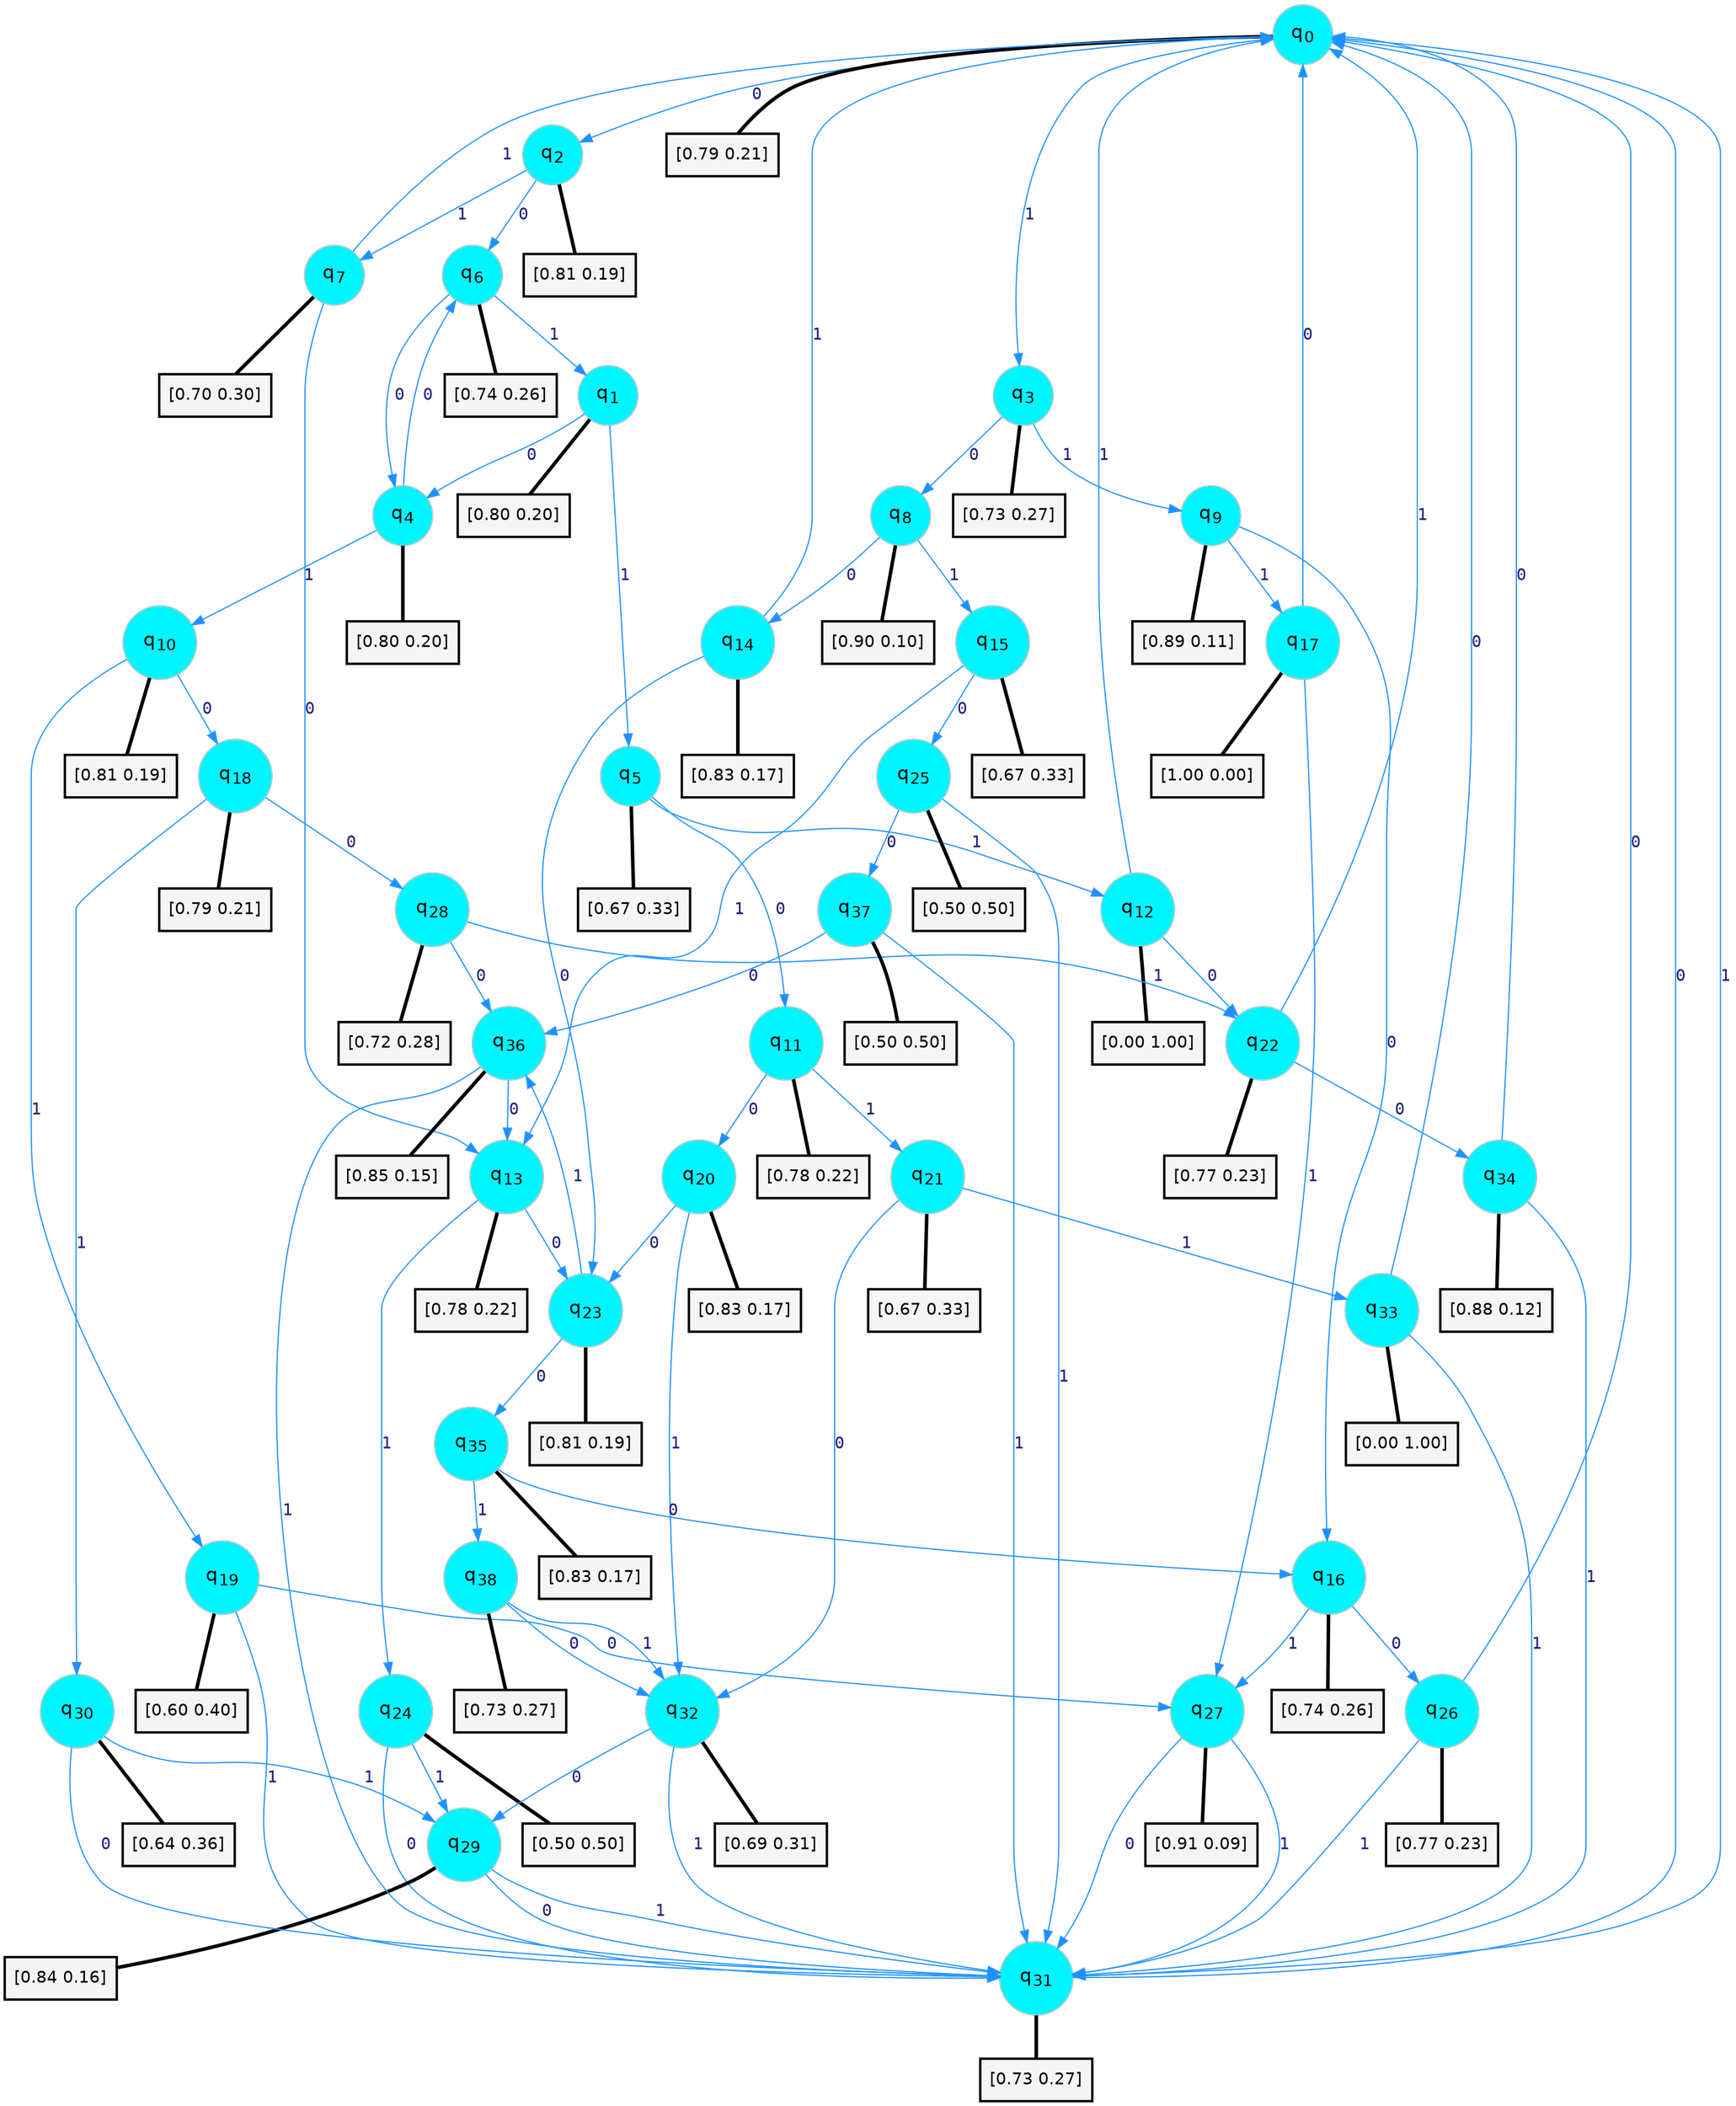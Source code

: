 digraph G {
graph [
bgcolor=transparent, dpi=300, rankdir=TD, size="40,25"];
node [
color=gray, fillcolor=turquoise1, fontcolor=black, fontname=Helvetica, fontsize=16, fontweight=bold, shape=circle, style=filled];
edge [
arrowsize=1, color=dodgerblue1, fontcolor=midnightblue, fontname=courier, fontweight=bold, penwidth=1, style=solid, weight=20];
0[label=<q<SUB>0</SUB>>];
1[label=<q<SUB>1</SUB>>];
2[label=<q<SUB>2</SUB>>];
3[label=<q<SUB>3</SUB>>];
4[label=<q<SUB>4</SUB>>];
5[label=<q<SUB>5</SUB>>];
6[label=<q<SUB>6</SUB>>];
7[label=<q<SUB>7</SUB>>];
8[label=<q<SUB>8</SUB>>];
9[label=<q<SUB>9</SUB>>];
10[label=<q<SUB>10</SUB>>];
11[label=<q<SUB>11</SUB>>];
12[label=<q<SUB>12</SUB>>];
13[label=<q<SUB>13</SUB>>];
14[label=<q<SUB>14</SUB>>];
15[label=<q<SUB>15</SUB>>];
16[label=<q<SUB>16</SUB>>];
17[label=<q<SUB>17</SUB>>];
18[label=<q<SUB>18</SUB>>];
19[label=<q<SUB>19</SUB>>];
20[label=<q<SUB>20</SUB>>];
21[label=<q<SUB>21</SUB>>];
22[label=<q<SUB>22</SUB>>];
23[label=<q<SUB>23</SUB>>];
24[label=<q<SUB>24</SUB>>];
25[label=<q<SUB>25</SUB>>];
26[label=<q<SUB>26</SUB>>];
27[label=<q<SUB>27</SUB>>];
28[label=<q<SUB>28</SUB>>];
29[label=<q<SUB>29</SUB>>];
30[label=<q<SUB>30</SUB>>];
31[label=<q<SUB>31</SUB>>];
32[label=<q<SUB>32</SUB>>];
33[label=<q<SUB>33</SUB>>];
34[label=<q<SUB>34</SUB>>];
35[label=<q<SUB>35</SUB>>];
36[label=<q<SUB>36</SUB>>];
37[label=<q<SUB>37</SUB>>];
38[label=<q<SUB>38</SUB>>];
39[label="[0.79 0.21]", shape=box,fontcolor=black, fontname=Helvetica, fontsize=14, penwidth=2, fillcolor=whitesmoke,color=black];
40[label="[0.80 0.20]", shape=box,fontcolor=black, fontname=Helvetica, fontsize=14, penwidth=2, fillcolor=whitesmoke,color=black];
41[label="[0.81 0.19]", shape=box,fontcolor=black, fontname=Helvetica, fontsize=14, penwidth=2, fillcolor=whitesmoke,color=black];
42[label="[0.73 0.27]", shape=box,fontcolor=black, fontname=Helvetica, fontsize=14, penwidth=2, fillcolor=whitesmoke,color=black];
43[label="[0.80 0.20]", shape=box,fontcolor=black, fontname=Helvetica, fontsize=14, penwidth=2, fillcolor=whitesmoke,color=black];
44[label="[0.67 0.33]", shape=box,fontcolor=black, fontname=Helvetica, fontsize=14, penwidth=2, fillcolor=whitesmoke,color=black];
45[label="[0.74 0.26]", shape=box,fontcolor=black, fontname=Helvetica, fontsize=14, penwidth=2, fillcolor=whitesmoke,color=black];
46[label="[0.70 0.30]", shape=box,fontcolor=black, fontname=Helvetica, fontsize=14, penwidth=2, fillcolor=whitesmoke,color=black];
47[label="[0.90 0.10]", shape=box,fontcolor=black, fontname=Helvetica, fontsize=14, penwidth=2, fillcolor=whitesmoke,color=black];
48[label="[0.89 0.11]", shape=box,fontcolor=black, fontname=Helvetica, fontsize=14, penwidth=2, fillcolor=whitesmoke,color=black];
49[label="[0.81 0.19]", shape=box,fontcolor=black, fontname=Helvetica, fontsize=14, penwidth=2, fillcolor=whitesmoke,color=black];
50[label="[0.78 0.22]", shape=box,fontcolor=black, fontname=Helvetica, fontsize=14, penwidth=2, fillcolor=whitesmoke,color=black];
51[label="[0.00 1.00]", shape=box,fontcolor=black, fontname=Helvetica, fontsize=14, penwidth=2, fillcolor=whitesmoke,color=black];
52[label="[0.78 0.22]", shape=box,fontcolor=black, fontname=Helvetica, fontsize=14, penwidth=2, fillcolor=whitesmoke,color=black];
53[label="[0.83 0.17]", shape=box,fontcolor=black, fontname=Helvetica, fontsize=14, penwidth=2, fillcolor=whitesmoke,color=black];
54[label="[0.67 0.33]", shape=box,fontcolor=black, fontname=Helvetica, fontsize=14, penwidth=2, fillcolor=whitesmoke,color=black];
55[label="[0.74 0.26]", shape=box,fontcolor=black, fontname=Helvetica, fontsize=14, penwidth=2, fillcolor=whitesmoke,color=black];
56[label="[1.00 0.00]", shape=box,fontcolor=black, fontname=Helvetica, fontsize=14, penwidth=2, fillcolor=whitesmoke,color=black];
57[label="[0.79 0.21]", shape=box,fontcolor=black, fontname=Helvetica, fontsize=14, penwidth=2, fillcolor=whitesmoke,color=black];
58[label="[0.60 0.40]", shape=box,fontcolor=black, fontname=Helvetica, fontsize=14, penwidth=2, fillcolor=whitesmoke,color=black];
59[label="[0.83 0.17]", shape=box,fontcolor=black, fontname=Helvetica, fontsize=14, penwidth=2, fillcolor=whitesmoke,color=black];
60[label="[0.67 0.33]", shape=box,fontcolor=black, fontname=Helvetica, fontsize=14, penwidth=2, fillcolor=whitesmoke,color=black];
61[label="[0.77 0.23]", shape=box,fontcolor=black, fontname=Helvetica, fontsize=14, penwidth=2, fillcolor=whitesmoke,color=black];
62[label="[0.81 0.19]", shape=box,fontcolor=black, fontname=Helvetica, fontsize=14, penwidth=2, fillcolor=whitesmoke,color=black];
63[label="[0.50 0.50]", shape=box,fontcolor=black, fontname=Helvetica, fontsize=14, penwidth=2, fillcolor=whitesmoke,color=black];
64[label="[0.50 0.50]", shape=box,fontcolor=black, fontname=Helvetica, fontsize=14, penwidth=2, fillcolor=whitesmoke,color=black];
65[label="[0.77 0.23]", shape=box,fontcolor=black, fontname=Helvetica, fontsize=14, penwidth=2, fillcolor=whitesmoke,color=black];
66[label="[0.91 0.09]", shape=box,fontcolor=black, fontname=Helvetica, fontsize=14, penwidth=2, fillcolor=whitesmoke,color=black];
67[label="[0.72 0.28]", shape=box,fontcolor=black, fontname=Helvetica, fontsize=14, penwidth=2, fillcolor=whitesmoke,color=black];
68[label="[0.84 0.16]", shape=box,fontcolor=black, fontname=Helvetica, fontsize=14, penwidth=2, fillcolor=whitesmoke,color=black];
69[label="[0.64 0.36]", shape=box,fontcolor=black, fontname=Helvetica, fontsize=14, penwidth=2, fillcolor=whitesmoke,color=black];
70[label="[0.73 0.27]", shape=box,fontcolor=black, fontname=Helvetica, fontsize=14, penwidth=2, fillcolor=whitesmoke,color=black];
71[label="[0.69 0.31]", shape=box,fontcolor=black, fontname=Helvetica, fontsize=14, penwidth=2, fillcolor=whitesmoke,color=black];
72[label="[0.00 1.00]", shape=box,fontcolor=black, fontname=Helvetica, fontsize=14, penwidth=2, fillcolor=whitesmoke,color=black];
73[label="[0.88 0.12]", shape=box,fontcolor=black, fontname=Helvetica, fontsize=14, penwidth=2, fillcolor=whitesmoke,color=black];
74[label="[0.83 0.17]", shape=box,fontcolor=black, fontname=Helvetica, fontsize=14, penwidth=2, fillcolor=whitesmoke,color=black];
75[label="[0.85 0.15]", shape=box,fontcolor=black, fontname=Helvetica, fontsize=14, penwidth=2, fillcolor=whitesmoke,color=black];
76[label="[0.50 0.50]", shape=box,fontcolor=black, fontname=Helvetica, fontsize=14, penwidth=2, fillcolor=whitesmoke,color=black];
77[label="[0.73 0.27]", shape=box,fontcolor=black, fontname=Helvetica, fontsize=14, penwidth=2, fillcolor=whitesmoke,color=black];
0->2 [label=0];
0->3 [label=1];
0->39 [arrowhead=none, penwidth=3,color=black];
1->4 [label=0];
1->5 [label=1];
1->40 [arrowhead=none, penwidth=3,color=black];
2->6 [label=0];
2->7 [label=1];
2->41 [arrowhead=none, penwidth=3,color=black];
3->8 [label=0];
3->9 [label=1];
3->42 [arrowhead=none, penwidth=3,color=black];
4->6 [label=0];
4->10 [label=1];
4->43 [arrowhead=none, penwidth=3,color=black];
5->11 [label=0];
5->12 [label=1];
5->44 [arrowhead=none, penwidth=3,color=black];
6->4 [label=0];
6->1 [label=1];
6->45 [arrowhead=none, penwidth=3,color=black];
7->13 [label=0];
7->0 [label=1];
7->46 [arrowhead=none, penwidth=3,color=black];
8->14 [label=0];
8->15 [label=1];
8->47 [arrowhead=none, penwidth=3,color=black];
9->16 [label=0];
9->17 [label=1];
9->48 [arrowhead=none, penwidth=3,color=black];
10->18 [label=0];
10->19 [label=1];
10->49 [arrowhead=none, penwidth=3,color=black];
11->20 [label=0];
11->21 [label=1];
11->50 [arrowhead=none, penwidth=3,color=black];
12->22 [label=0];
12->0 [label=1];
12->51 [arrowhead=none, penwidth=3,color=black];
13->23 [label=0];
13->24 [label=1];
13->52 [arrowhead=none, penwidth=3,color=black];
14->23 [label=0];
14->0 [label=1];
14->53 [arrowhead=none, penwidth=3,color=black];
15->25 [label=0];
15->13 [label=1];
15->54 [arrowhead=none, penwidth=3,color=black];
16->26 [label=0];
16->27 [label=1];
16->55 [arrowhead=none, penwidth=3,color=black];
17->0 [label=0];
17->27 [label=1];
17->56 [arrowhead=none, penwidth=3,color=black];
18->28 [label=0];
18->30 [label=1];
18->57 [arrowhead=none, penwidth=3,color=black];
19->27 [label=0];
19->31 [label=1];
19->58 [arrowhead=none, penwidth=3,color=black];
20->23 [label=0];
20->32 [label=1];
20->59 [arrowhead=none, penwidth=3,color=black];
21->32 [label=0];
21->33 [label=1];
21->60 [arrowhead=none, penwidth=3,color=black];
22->34 [label=0];
22->0 [label=1];
22->61 [arrowhead=none, penwidth=3,color=black];
23->35 [label=0];
23->36 [label=1];
23->62 [arrowhead=none, penwidth=3,color=black];
24->31 [label=0];
24->29 [label=1];
24->63 [arrowhead=none, penwidth=3,color=black];
25->37 [label=0];
25->31 [label=1];
25->64 [arrowhead=none, penwidth=3,color=black];
26->0 [label=0];
26->31 [label=1];
26->65 [arrowhead=none, penwidth=3,color=black];
27->31 [label=0];
27->31 [label=1];
27->66 [arrowhead=none, penwidth=3,color=black];
28->36 [label=0];
28->22 [label=1];
28->67 [arrowhead=none, penwidth=3,color=black];
29->31 [label=0];
29->31 [label=1];
29->68 [arrowhead=none, penwidth=3,color=black];
30->31 [label=0];
30->29 [label=1];
30->69 [arrowhead=none, penwidth=3,color=black];
31->0 [label=0];
31->0 [label=1];
31->70 [arrowhead=none, penwidth=3,color=black];
32->29 [label=0];
32->31 [label=1];
32->71 [arrowhead=none, penwidth=3,color=black];
33->0 [label=0];
33->31 [label=1];
33->72 [arrowhead=none, penwidth=3,color=black];
34->0 [label=0];
34->31 [label=1];
34->73 [arrowhead=none, penwidth=3,color=black];
35->16 [label=0];
35->38 [label=1];
35->74 [arrowhead=none, penwidth=3,color=black];
36->13 [label=0];
36->31 [label=1];
36->75 [arrowhead=none, penwidth=3,color=black];
37->36 [label=0];
37->31 [label=1];
37->76 [arrowhead=none, penwidth=3,color=black];
38->32 [label=0];
38->32 [label=1];
38->77 [arrowhead=none, penwidth=3,color=black];
}
